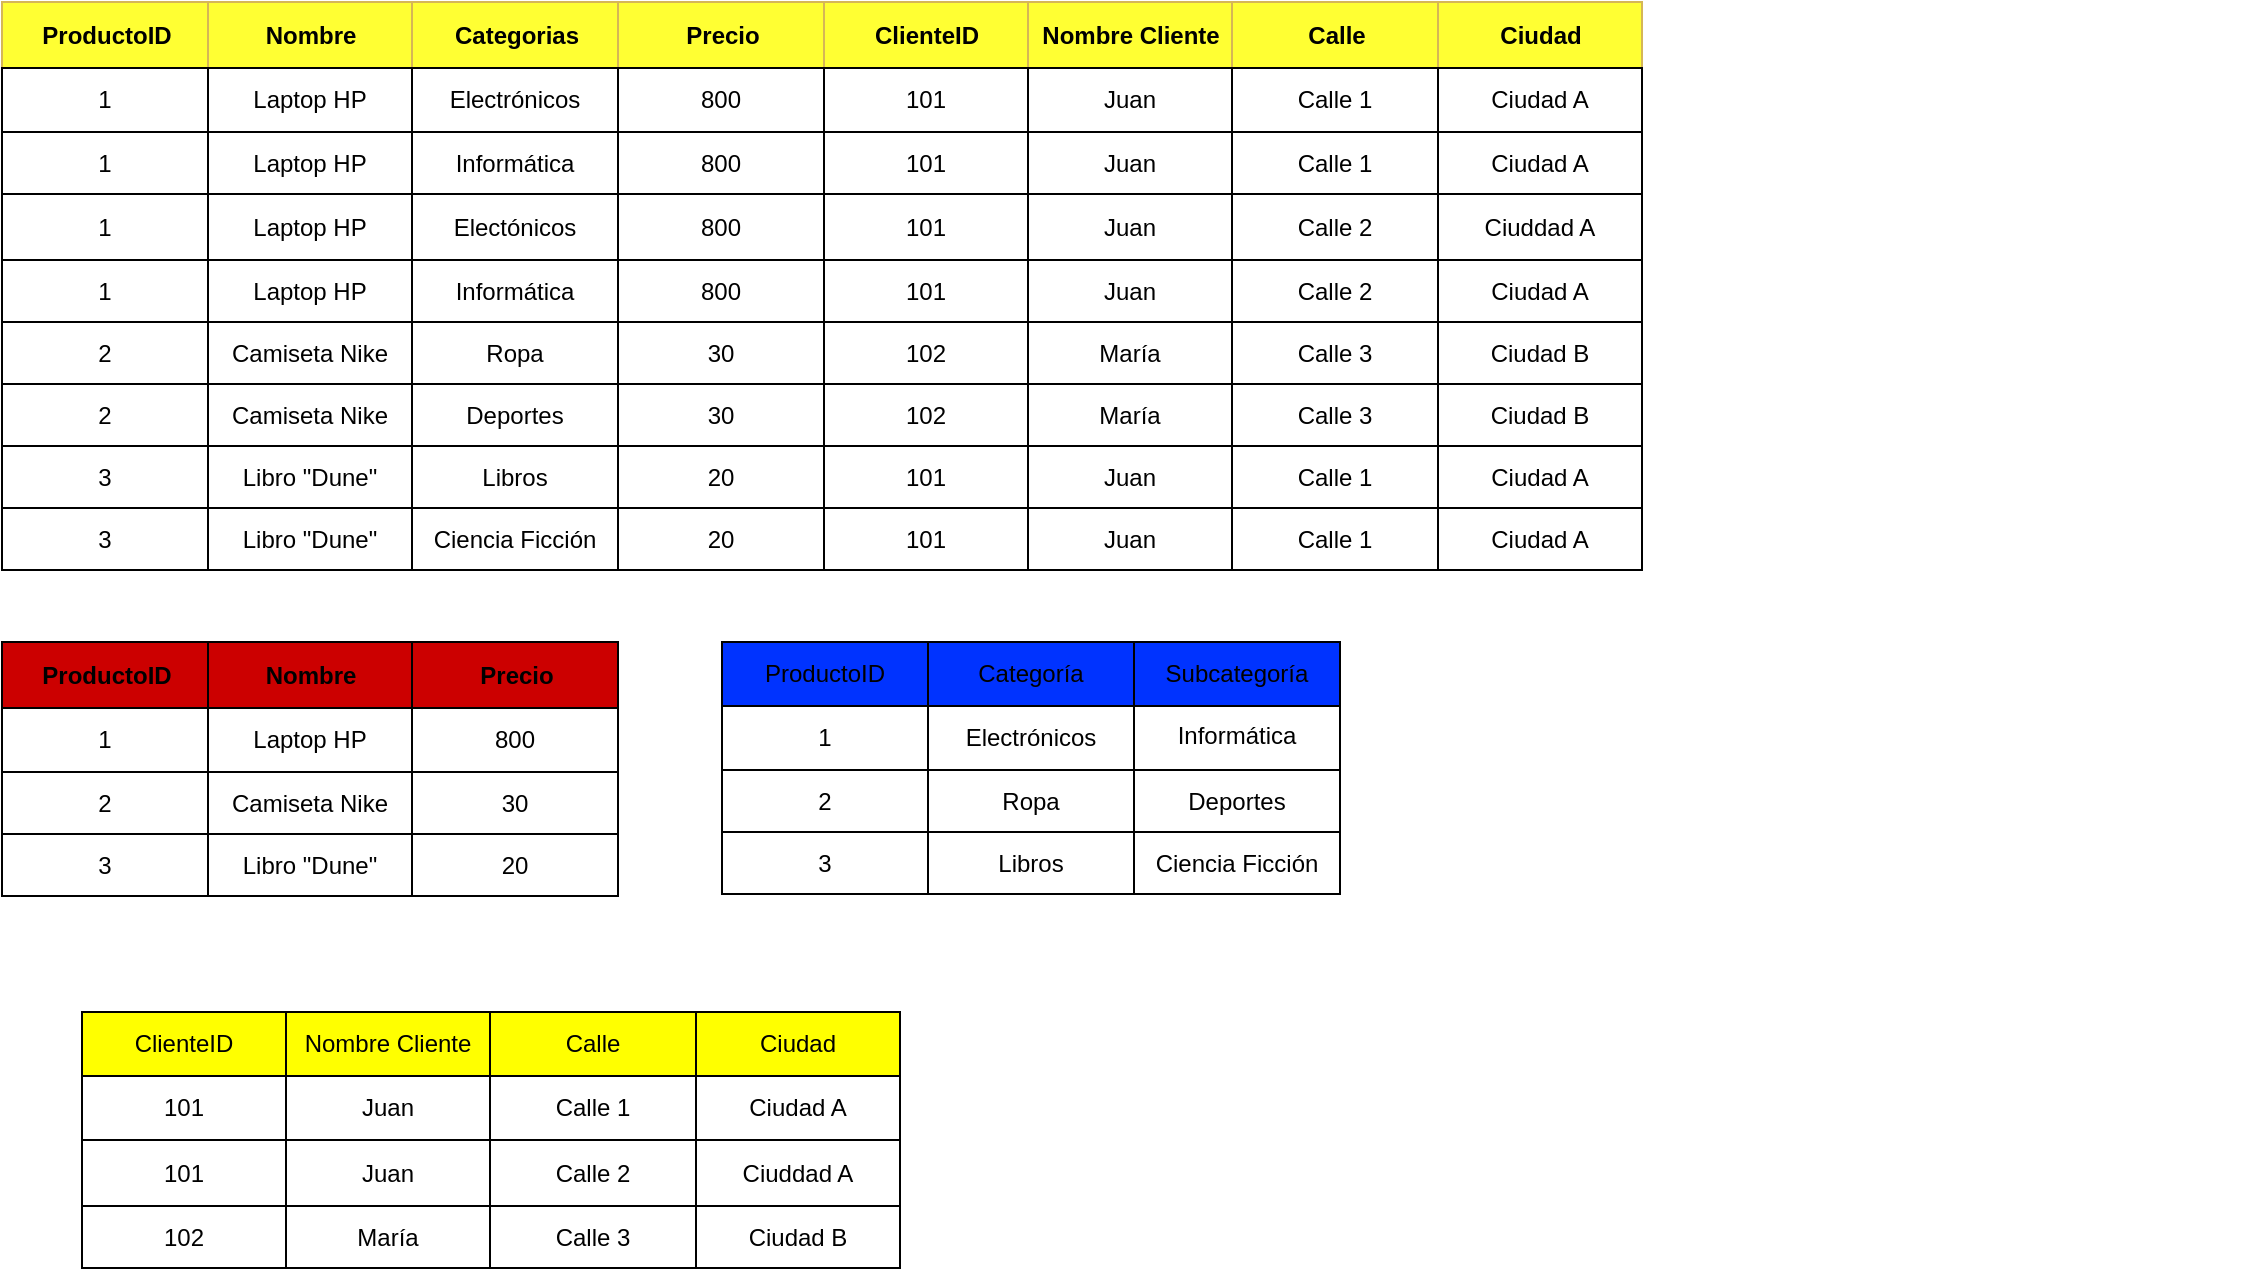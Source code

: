 <mxfile version="22.1.2" type="github">
  <diagram name="Página-1" id="UNRiJUsz-v9IFjcObpk8">
    <mxGraphModel dx="1195" dy="663" grid="1" gridSize="10" guides="1" tooltips="1" connect="1" arrows="1" fold="1" page="1" pageScale="1" pageWidth="827" pageHeight="1169" math="0" shadow="0">
      <root>
        <mxCell id="0" />
        <mxCell id="1" parent="0" />
        <mxCell id="HaPwBVSfwxV4r4Eon3EN-1" value="Assets" style="childLayout=tableLayout;recursiveResize=0;shadow=0;strokeColor=#000000;fillColor=#FFFFFF;rounded=0;swimlaneLine=1;" vertex="1" parent="1">
          <mxGeometry width="820" height="284" as="geometry" />
        </mxCell>
        <mxCell id="HaPwBVSfwxV4r4Eon3EN-2" style="shape=tableRow;horizontal=0;startSize=0;swimlaneHead=0;swimlaneBody=0;top=0;left=0;bottom=0;right=0;dropTarget=0;collapsible=0;recursiveResize=0;expand=0;fontStyle=0;strokeColor=#d6b656;fillColor=#FFFF33;shadow=0;rounded=0;swimlaneLine=1;" vertex="1" parent="HaPwBVSfwxV4r4Eon3EN-1">
          <mxGeometry width="820" height="33" as="geometry" />
        </mxCell>
        <mxCell id="HaPwBVSfwxV4r4Eon3EN-3" value="ProductoID" style="connectable=0;recursiveResize=0;align=center;fontStyle=1;html=1;strokeColor=#d6b656;fillColor=#FFFF33;shadow=0;rounded=0;swimlaneLine=1;" vertex="1" parent="HaPwBVSfwxV4r4Eon3EN-2">
          <mxGeometry width="103" height="33" as="geometry">
            <mxRectangle width="103" height="33" as="alternateBounds" />
          </mxGeometry>
        </mxCell>
        <mxCell id="HaPwBVSfwxV4r4Eon3EN-4" value="Nombre" style="connectable=0;recursiveResize=0;align=center;fontStyle=1;html=1;strokeColor=#d6b656;fillColor=#FFFF33;shadow=0;rounded=0;swimlaneLine=1;" vertex="1" parent="HaPwBVSfwxV4r4Eon3EN-2">
          <mxGeometry x="103" width="102" height="33" as="geometry">
            <mxRectangle width="102" height="33" as="alternateBounds" />
          </mxGeometry>
        </mxCell>
        <mxCell id="HaPwBVSfwxV4r4Eon3EN-5" value="Categorias" style="connectable=0;recursiveResize=0;align=center;fontStyle=1;html=1;strokeColor=#d6b656;fillColor=#FFFF33;shadow=0;rounded=0;swimlaneLine=1;" vertex="1" parent="HaPwBVSfwxV4r4Eon3EN-2">
          <mxGeometry x="205" width="103" height="33" as="geometry">
            <mxRectangle width="103" height="33" as="alternateBounds" />
          </mxGeometry>
        </mxCell>
        <mxCell id="HaPwBVSfwxV4r4Eon3EN-49" value="Precio" style="connectable=0;recursiveResize=0;align=center;fontStyle=1;html=1;strokeColor=#d6b656;fillColor=#FFFF33;shadow=0;rounded=0;swimlaneLine=1;" vertex="1" parent="HaPwBVSfwxV4r4Eon3EN-2">
          <mxGeometry x="308" width="103" height="33" as="geometry">
            <mxRectangle width="103" height="33" as="alternateBounds" />
          </mxGeometry>
        </mxCell>
        <mxCell id="HaPwBVSfwxV4r4Eon3EN-54" value="ClienteID" style="connectable=0;recursiveResize=0;align=center;fontStyle=1;html=1;strokeColor=#d6b656;fillColor=#FFFF33;shadow=0;rounded=0;swimlaneLine=1;" vertex="1" parent="HaPwBVSfwxV4r4Eon3EN-2">
          <mxGeometry x="411" width="102" height="33" as="geometry">
            <mxRectangle width="102" height="33" as="alternateBounds" />
          </mxGeometry>
        </mxCell>
        <mxCell id="HaPwBVSfwxV4r4Eon3EN-59" value="Nombre Cliente" style="connectable=0;recursiveResize=0;align=center;fontStyle=1;html=1;strokeColor=#d6b656;fillColor=#FFFF33;shadow=0;rounded=0;swimlaneLine=1;" vertex="1" parent="HaPwBVSfwxV4r4Eon3EN-2">
          <mxGeometry x="513" width="102" height="33" as="geometry">
            <mxRectangle width="102" height="33" as="alternateBounds" />
          </mxGeometry>
        </mxCell>
        <mxCell id="HaPwBVSfwxV4r4Eon3EN-85" value="Calle" style="connectable=0;recursiveResize=0;align=center;fontStyle=1;html=1;strokeColor=#d6b656;fillColor=#FFFF33;shadow=0;rounded=0;swimlaneLine=1;" vertex="1" parent="HaPwBVSfwxV4r4Eon3EN-2">
          <mxGeometry x="615" width="103" height="33" as="geometry">
            <mxRectangle width="103" height="33" as="alternateBounds" />
          </mxGeometry>
        </mxCell>
        <mxCell id="HaPwBVSfwxV4r4Eon3EN-141" value="Ciudad" style="connectable=0;recursiveResize=0;align=center;fontStyle=1;html=1;strokeColor=#d6b656;fillColor=#FFFF33;shadow=0;rounded=0;swimlaneLine=1;" vertex="1" parent="HaPwBVSfwxV4r4Eon3EN-2">
          <mxGeometry x="718" width="102" height="33" as="geometry">
            <mxRectangle width="102" height="33" as="alternateBounds" />
          </mxGeometry>
        </mxCell>
        <mxCell id="HaPwBVSfwxV4r4Eon3EN-6" value="" style="shape=tableRow;horizontal=0;startSize=0;swimlaneHead=0;swimlaneBody=0;top=0;left=0;bottom=0;right=0;dropTarget=0;collapsible=0;recursiveResize=0;expand=0;fontStyle=0;strokeColor=#000000;fillColor=#FFFFFF;shadow=0;rounded=0;swimlaneLine=1;" vertex="1" parent="HaPwBVSfwxV4r4Eon3EN-1">
          <mxGeometry y="33" width="820" height="32" as="geometry" />
        </mxCell>
        <mxCell id="HaPwBVSfwxV4r4Eon3EN-7" value="1" style="connectable=0;recursiveResize=0;align=center;whiteSpace=wrap;html=1;strokeColor=#000000;fillColor=#FFFFFF;shadow=0;rounded=0;swimlaneLine=1;" vertex="1" parent="HaPwBVSfwxV4r4Eon3EN-6">
          <mxGeometry width="103" height="32" as="geometry">
            <mxRectangle width="103" height="32" as="alternateBounds" />
          </mxGeometry>
        </mxCell>
        <mxCell id="HaPwBVSfwxV4r4Eon3EN-8" value="Laptop HP" style="connectable=0;recursiveResize=0;align=center;whiteSpace=wrap;html=1;strokeColor=#000000;fillColor=#FFFFFF;shadow=0;rounded=0;swimlaneLine=1;" vertex="1" parent="HaPwBVSfwxV4r4Eon3EN-6">
          <mxGeometry x="103" width="102" height="32" as="geometry">
            <mxRectangle width="102" height="32" as="alternateBounds" />
          </mxGeometry>
        </mxCell>
        <mxCell id="HaPwBVSfwxV4r4Eon3EN-9" value="Electrónicos" style="connectable=0;recursiveResize=0;align=center;whiteSpace=wrap;html=1;strokeColor=#000000;fillColor=#FFFFFF;shadow=0;rounded=0;swimlaneLine=1;" vertex="1" parent="HaPwBVSfwxV4r4Eon3EN-6">
          <mxGeometry x="205" width="103" height="32" as="geometry">
            <mxRectangle width="103" height="32" as="alternateBounds" />
          </mxGeometry>
        </mxCell>
        <mxCell id="HaPwBVSfwxV4r4Eon3EN-50" value="800" style="connectable=0;recursiveResize=0;align=center;whiteSpace=wrap;html=1;strokeColor=#000000;fillColor=#FFFFFF;shadow=0;rounded=0;swimlaneLine=1;" vertex="1" parent="HaPwBVSfwxV4r4Eon3EN-6">
          <mxGeometry x="308" width="103" height="32" as="geometry">
            <mxRectangle width="103" height="32" as="alternateBounds" />
          </mxGeometry>
        </mxCell>
        <mxCell id="HaPwBVSfwxV4r4Eon3EN-55" value="101" style="connectable=0;recursiveResize=0;align=center;whiteSpace=wrap;html=1;strokeColor=#000000;fillColor=#FFFFFF;shadow=0;rounded=0;swimlaneLine=1;" vertex="1" parent="HaPwBVSfwxV4r4Eon3EN-6">
          <mxGeometry x="411" width="102" height="32" as="geometry">
            <mxRectangle width="102" height="32" as="alternateBounds" />
          </mxGeometry>
        </mxCell>
        <mxCell id="HaPwBVSfwxV4r4Eon3EN-60" value="Juan" style="connectable=0;recursiveResize=0;align=center;whiteSpace=wrap;html=1;strokeColor=#000000;fillColor=#FFFFFF;shadow=0;rounded=0;swimlaneLine=1;" vertex="1" parent="HaPwBVSfwxV4r4Eon3EN-6">
          <mxGeometry x="513" width="102" height="32" as="geometry">
            <mxRectangle width="102" height="32" as="alternateBounds" />
          </mxGeometry>
        </mxCell>
        <mxCell id="HaPwBVSfwxV4r4Eon3EN-86" value="Calle 1" style="connectable=0;recursiveResize=0;align=center;whiteSpace=wrap;html=1;strokeColor=#000000;fillColor=#FFFFFF;shadow=0;rounded=0;swimlaneLine=1;" vertex="1" parent="HaPwBVSfwxV4r4Eon3EN-6">
          <mxGeometry x="615" width="103" height="32" as="geometry">
            <mxRectangle width="103" height="32" as="alternateBounds" />
          </mxGeometry>
        </mxCell>
        <mxCell id="HaPwBVSfwxV4r4Eon3EN-142" value="Ciudad A" style="connectable=0;recursiveResize=0;align=center;whiteSpace=wrap;html=1;strokeColor=#000000;fillColor=#FFFFFF;shadow=0;rounded=0;swimlaneLine=1;" vertex="1" parent="HaPwBVSfwxV4r4Eon3EN-6">
          <mxGeometry x="718" width="102" height="32" as="geometry">
            <mxRectangle width="102" height="32" as="alternateBounds" />
          </mxGeometry>
        </mxCell>
        <mxCell id="HaPwBVSfwxV4r4Eon3EN-10" value="" style="shape=tableRow;horizontal=0;startSize=0;swimlaneHead=0;swimlaneBody=0;top=0;left=0;bottom=0;right=0;dropTarget=0;collapsible=0;recursiveResize=0;expand=0;fontStyle=1;strokeColor=#000000;fillColor=#FFFFFF;shadow=0;rounded=0;swimlaneLine=1;" vertex="1" parent="HaPwBVSfwxV4r4Eon3EN-1">
          <mxGeometry y="65" width="820" height="31" as="geometry" />
        </mxCell>
        <mxCell id="HaPwBVSfwxV4r4Eon3EN-11" value="1" style="connectable=0;recursiveResize=0;whiteSpace=wrap;html=1;strokeColor=#000000;fillColor=#FFFFFF;shadow=0;rounded=0;swimlaneLine=1;" vertex="1" parent="HaPwBVSfwxV4r4Eon3EN-10">
          <mxGeometry width="103" height="31" as="geometry">
            <mxRectangle width="103" height="31" as="alternateBounds" />
          </mxGeometry>
        </mxCell>
        <mxCell id="HaPwBVSfwxV4r4Eon3EN-12" value="Laptop HP" style="connectable=0;recursiveResize=0;whiteSpace=wrap;html=1;strokeColor=#000000;fillColor=#FFFFFF;shadow=0;rounded=0;swimlaneLine=1;" vertex="1" parent="HaPwBVSfwxV4r4Eon3EN-10">
          <mxGeometry x="103" width="102" height="31" as="geometry">
            <mxRectangle width="102" height="31" as="alternateBounds" />
          </mxGeometry>
        </mxCell>
        <mxCell id="HaPwBVSfwxV4r4Eon3EN-13" value="Informática" style="connectable=0;recursiveResize=0;whiteSpace=wrap;html=1;strokeColor=#000000;fillColor=#FFFFFF;shadow=0;rounded=0;swimlaneLine=1;" vertex="1" parent="HaPwBVSfwxV4r4Eon3EN-10">
          <mxGeometry x="205" width="103" height="31" as="geometry">
            <mxRectangle width="103" height="31" as="alternateBounds" />
          </mxGeometry>
        </mxCell>
        <mxCell id="HaPwBVSfwxV4r4Eon3EN-51" value="800" style="connectable=0;recursiveResize=0;whiteSpace=wrap;html=1;strokeColor=#000000;fillColor=#FFFFFF;shadow=0;rounded=0;swimlaneLine=1;" vertex="1" parent="HaPwBVSfwxV4r4Eon3EN-10">
          <mxGeometry x="308" width="103" height="31" as="geometry">
            <mxRectangle width="103" height="31" as="alternateBounds" />
          </mxGeometry>
        </mxCell>
        <mxCell id="HaPwBVSfwxV4r4Eon3EN-56" value="101" style="connectable=0;recursiveResize=0;whiteSpace=wrap;html=1;strokeColor=#000000;fillColor=#FFFFFF;shadow=0;rounded=0;swimlaneLine=1;" vertex="1" parent="HaPwBVSfwxV4r4Eon3EN-10">
          <mxGeometry x="411" width="102" height="31" as="geometry">
            <mxRectangle width="102" height="31" as="alternateBounds" />
          </mxGeometry>
        </mxCell>
        <mxCell id="HaPwBVSfwxV4r4Eon3EN-61" value="Juan" style="connectable=0;recursiveResize=0;whiteSpace=wrap;html=1;strokeColor=#000000;fillColor=#FFFFFF;shadow=0;rounded=0;swimlaneLine=1;" vertex="1" parent="HaPwBVSfwxV4r4Eon3EN-10">
          <mxGeometry x="513" width="102" height="31" as="geometry">
            <mxRectangle width="102" height="31" as="alternateBounds" />
          </mxGeometry>
        </mxCell>
        <mxCell id="HaPwBVSfwxV4r4Eon3EN-87" value="Calle 1" style="connectable=0;recursiveResize=0;whiteSpace=wrap;html=1;strokeColor=#000000;fillColor=#FFFFFF;shadow=0;rounded=0;swimlaneLine=1;" vertex="1" parent="HaPwBVSfwxV4r4Eon3EN-10">
          <mxGeometry x="615" width="103" height="31" as="geometry">
            <mxRectangle width="103" height="31" as="alternateBounds" />
          </mxGeometry>
        </mxCell>
        <mxCell id="HaPwBVSfwxV4r4Eon3EN-143" value="Ciudad A" style="connectable=0;recursiveResize=0;whiteSpace=wrap;html=1;strokeColor=#000000;fillColor=#FFFFFF;shadow=0;rounded=0;swimlaneLine=1;" vertex="1" parent="HaPwBVSfwxV4r4Eon3EN-10">
          <mxGeometry x="718" width="102" height="31" as="geometry">
            <mxRectangle width="102" height="31" as="alternateBounds" />
          </mxGeometry>
        </mxCell>
        <mxCell id="HaPwBVSfwxV4r4Eon3EN-14" value="" style="shape=tableRow;horizontal=0;startSize=0;swimlaneHead=0;swimlaneBody=0;top=0;left=0;bottom=0;right=0;dropTarget=0;collapsible=0;recursiveResize=0;expand=0;fontStyle=0;strokeColor=#000000;fillColor=#FFFFFF;shadow=0;rounded=0;swimlaneLine=1;" vertex="1" parent="HaPwBVSfwxV4r4Eon3EN-1">
          <mxGeometry y="96" width="820" height="33" as="geometry" />
        </mxCell>
        <mxCell id="HaPwBVSfwxV4r4Eon3EN-15" value="1" style="connectable=0;recursiveResize=0;fontStyle=0;align=center;whiteSpace=wrap;html=1;strokeColor=#000000;fillColor=#FFFFFF;shadow=0;rounded=0;swimlaneLine=1;" vertex="1" parent="HaPwBVSfwxV4r4Eon3EN-14">
          <mxGeometry width="103" height="33" as="geometry">
            <mxRectangle width="103" height="33" as="alternateBounds" />
          </mxGeometry>
        </mxCell>
        <mxCell id="HaPwBVSfwxV4r4Eon3EN-16" value="Laptop HP" style="connectable=0;recursiveResize=0;fontStyle=0;align=center;whiteSpace=wrap;html=1;strokeColor=#000000;fillColor=#FFFFFF;shadow=0;rounded=0;swimlaneLine=1;" vertex="1" parent="HaPwBVSfwxV4r4Eon3EN-14">
          <mxGeometry x="103" width="102" height="33" as="geometry">
            <mxRectangle width="102" height="33" as="alternateBounds" />
          </mxGeometry>
        </mxCell>
        <mxCell id="HaPwBVSfwxV4r4Eon3EN-17" value="Electónicos" style="connectable=0;recursiveResize=0;fontStyle=0;align=center;whiteSpace=wrap;html=1;strokeColor=#000000;fillColor=#FFFFFF;shadow=0;rounded=0;swimlaneLine=1;" vertex="1" parent="HaPwBVSfwxV4r4Eon3EN-14">
          <mxGeometry x="205" width="103" height="33" as="geometry">
            <mxRectangle width="103" height="33" as="alternateBounds" />
          </mxGeometry>
        </mxCell>
        <mxCell id="HaPwBVSfwxV4r4Eon3EN-52" value="800" style="connectable=0;recursiveResize=0;fontStyle=0;align=center;whiteSpace=wrap;html=1;strokeColor=#000000;fillColor=#FFFFFF;shadow=0;rounded=0;swimlaneLine=1;" vertex="1" parent="HaPwBVSfwxV4r4Eon3EN-14">
          <mxGeometry x="308" width="103" height="33" as="geometry">
            <mxRectangle width="103" height="33" as="alternateBounds" />
          </mxGeometry>
        </mxCell>
        <mxCell id="HaPwBVSfwxV4r4Eon3EN-57" value="101" style="connectable=0;recursiveResize=0;fontStyle=0;align=center;whiteSpace=wrap;html=1;strokeColor=#000000;fillColor=#FFFFFF;shadow=0;rounded=0;swimlaneLine=1;" vertex="1" parent="HaPwBVSfwxV4r4Eon3EN-14">
          <mxGeometry x="411" width="102" height="33" as="geometry">
            <mxRectangle width="102" height="33" as="alternateBounds" />
          </mxGeometry>
        </mxCell>
        <mxCell id="HaPwBVSfwxV4r4Eon3EN-62" value="Juan" style="connectable=0;recursiveResize=0;fontStyle=0;align=center;whiteSpace=wrap;html=1;strokeColor=#000000;fillColor=#FFFFFF;shadow=0;rounded=0;swimlaneLine=1;" vertex="1" parent="HaPwBVSfwxV4r4Eon3EN-14">
          <mxGeometry x="513" width="102" height="33" as="geometry">
            <mxRectangle width="102" height="33" as="alternateBounds" />
          </mxGeometry>
        </mxCell>
        <mxCell id="HaPwBVSfwxV4r4Eon3EN-88" value="Calle 2" style="connectable=0;recursiveResize=0;fontStyle=0;align=center;whiteSpace=wrap;html=1;strokeColor=#000000;fillColor=#FFFFFF;shadow=0;rounded=0;swimlaneLine=1;" vertex="1" parent="HaPwBVSfwxV4r4Eon3EN-14">
          <mxGeometry x="615" width="103" height="33" as="geometry">
            <mxRectangle width="103" height="33" as="alternateBounds" />
          </mxGeometry>
        </mxCell>
        <mxCell id="HaPwBVSfwxV4r4Eon3EN-144" value="Ciuddad A" style="connectable=0;recursiveResize=0;fontStyle=0;align=center;whiteSpace=wrap;html=1;strokeColor=#000000;fillColor=#FFFFFF;shadow=0;rounded=0;swimlaneLine=1;" vertex="1" parent="HaPwBVSfwxV4r4Eon3EN-14">
          <mxGeometry x="718" width="102" height="33" as="geometry">
            <mxRectangle width="102" height="33" as="alternateBounds" />
          </mxGeometry>
        </mxCell>
        <mxCell id="HaPwBVSfwxV4r4Eon3EN-18" value="" style="shape=tableRow;horizontal=0;startSize=0;swimlaneHead=0;swimlaneBody=0;top=0;left=0;bottom=0;right=0;dropTarget=0;collapsible=0;recursiveResize=0;expand=0;fontStyle=1;strokeColor=#000000;fillColor=#FFFFFF;shadow=0;rounded=0;swimlaneLine=1;" vertex="1" parent="HaPwBVSfwxV4r4Eon3EN-1">
          <mxGeometry y="129" width="820" height="31" as="geometry" />
        </mxCell>
        <mxCell id="HaPwBVSfwxV4r4Eon3EN-19" value="1" style="connectable=0;recursiveResize=0;whiteSpace=wrap;html=1;strokeColor=#000000;fillColor=#FFFFFF;shadow=0;rounded=0;swimlaneLine=1;" vertex="1" parent="HaPwBVSfwxV4r4Eon3EN-18">
          <mxGeometry width="103" height="31" as="geometry">
            <mxRectangle width="103" height="31" as="alternateBounds" />
          </mxGeometry>
        </mxCell>
        <mxCell id="HaPwBVSfwxV4r4Eon3EN-20" value="Laptop HP" style="connectable=0;recursiveResize=0;whiteSpace=wrap;html=1;strokeColor=#000000;fillColor=#FFFFFF;shadow=0;rounded=0;swimlaneLine=1;" vertex="1" parent="HaPwBVSfwxV4r4Eon3EN-18">
          <mxGeometry x="103" width="102" height="31" as="geometry">
            <mxRectangle width="102" height="31" as="alternateBounds" />
          </mxGeometry>
        </mxCell>
        <mxCell id="HaPwBVSfwxV4r4Eon3EN-21" value="Informática" style="connectable=0;recursiveResize=0;whiteSpace=wrap;html=1;strokeColor=#000000;fillColor=#FFFFFF;shadow=0;rounded=0;swimlaneLine=1;" vertex="1" parent="HaPwBVSfwxV4r4Eon3EN-18">
          <mxGeometry x="205" width="103" height="31" as="geometry">
            <mxRectangle width="103" height="31" as="alternateBounds" />
          </mxGeometry>
        </mxCell>
        <mxCell id="HaPwBVSfwxV4r4Eon3EN-53" value="800" style="connectable=0;recursiveResize=0;whiteSpace=wrap;html=1;strokeColor=#000000;fillColor=#FFFFFF;shadow=0;rounded=0;swimlaneLine=1;" vertex="1" parent="HaPwBVSfwxV4r4Eon3EN-18">
          <mxGeometry x="308" width="103" height="31" as="geometry">
            <mxRectangle width="103" height="31" as="alternateBounds" />
          </mxGeometry>
        </mxCell>
        <mxCell id="HaPwBVSfwxV4r4Eon3EN-58" value="101" style="connectable=0;recursiveResize=0;whiteSpace=wrap;html=1;strokeColor=#000000;fillColor=#FFFFFF;shadow=0;rounded=0;swimlaneLine=1;" vertex="1" parent="HaPwBVSfwxV4r4Eon3EN-18">
          <mxGeometry x="411" width="102" height="31" as="geometry">
            <mxRectangle width="102" height="31" as="alternateBounds" />
          </mxGeometry>
        </mxCell>
        <mxCell id="HaPwBVSfwxV4r4Eon3EN-63" value="Juan" style="connectable=0;recursiveResize=0;whiteSpace=wrap;html=1;strokeColor=#000000;fillColor=#FFFFFF;shadow=0;rounded=0;swimlaneLine=1;" vertex="1" parent="HaPwBVSfwxV4r4Eon3EN-18">
          <mxGeometry x="513" width="102" height="31" as="geometry">
            <mxRectangle width="102" height="31" as="alternateBounds" />
          </mxGeometry>
        </mxCell>
        <mxCell id="HaPwBVSfwxV4r4Eon3EN-89" value="Calle 2" style="connectable=0;recursiveResize=0;whiteSpace=wrap;html=1;strokeColor=#000000;fillColor=#FFFFFF;shadow=0;rounded=0;swimlaneLine=1;" vertex="1" parent="HaPwBVSfwxV4r4Eon3EN-18">
          <mxGeometry x="615" width="103" height="31" as="geometry">
            <mxRectangle width="103" height="31" as="alternateBounds" />
          </mxGeometry>
        </mxCell>
        <mxCell id="HaPwBVSfwxV4r4Eon3EN-145" value="Ciudad A" style="connectable=0;recursiveResize=0;whiteSpace=wrap;html=1;strokeColor=#000000;fillColor=#FFFFFF;shadow=0;rounded=0;swimlaneLine=1;" vertex="1" parent="HaPwBVSfwxV4r4Eon3EN-18">
          <mxGeometry x="718" width="102" height="31" as="geometry">
            <mxRectangle width="102" height="31" as="alternateBounds" />
          </mxGeometry>
        </mxCell>
        <mxCell id="HaPwBVSfwxV4r4Eon3EN-78" style="shape=tableRow;horizontal=0;startSize=0;swimlaneHead=0;swimlaneBody=0;top=0;left=0;bottom=0;right=0;dropTarget=0;collapsible=0;recursiveResize=0;expand=0;fontStyle=1;strokeColor=#000000;fillColor=#FFFFFF;shadow=0;rounded=0;swimlaneLine=1;" vertex="1" parent="HaPwBVSfwxV4r4Eon3EN-1">
          <mxGeometry y="160" width="820" height="31" as="geometry" />
        </mxCell>
        <mxCell id="HaPwBVSfwxV4r4Eon3EN-79" value="2" style="connectable=0;recursiveResize=0;whiteSpace=wrap;html=1;strokeColor=#000000;fillColor=#FFFFFF;shadow=0;rounded=0;swimlaneLine=1;" vertex="1" parent="HaPwBVSfwxV4r4Eon3EN-78">
          <mxGeometry width="103" height="31" as="geometry">
            <mxRectangle width="103" height="31" as="alternateBounds" />
          </mxGeometry>
        </mxCell>
        <mxCell id="HaPwBVSfwxV4r4Eon3EN-80" value="Camiseta Nike" style="connectable=0;recursiveResize=0;whiteSpace=wrap;html=1;strokeColor=#000000;fillColor=#FFFFFF;shadow=0;rounded=0;swimlaneLine=1;" vertex="1" parent="HaPwBVSfwxV4r4Eon3EN-78">
          <mxGeometry x="103" width="102" height="31" as="geometry">
            <mxRectangle width="102" height="31" as="alternateBounds" />
          </mxGeometry>
        </mxCell>
        <mxCell id="HaPwBVSfwxV4r4Eon3EN-81" value="Ropa" style="connectable=0;recursiveResize=0;whiteSpace=wrap;html=1;strokeColor=#000000;fillColor=#FFFFFF;shadow=0;rounded=0;swimlaneLine=1;" vertex="1" parent="HaPwBVSfwxV4r4Eon3EN-78">
          <mxGeometry x="205" width="103" height="31" as="geometry">
            <mxRectangle width="103" height="31" as="alternateBounds" />
          </mxGeometry>
        </mxCell>
        <mxCell id="HaPwBVSfwxV4r4Eon3EN-82" value="30" style="connectable=0;recursiveResize=0;whiteSpace=wrap;html=1;strokeColor=#000000;fillColor=#FFFFFF;shadow=0;rounded=0;swimlaneLine=1;" vertex="1" parent="HaPwBVSfwxV4r4Eon3EN-78">
          <mxGeometry x="308" width="103" height="31" as="geometry">
            <mxRectangle width="103" height="31" as="alternateBounds" />
          </mxGeometry>
        </mxCell>
        <mxCell id="HaPwBVSfwxV4r4Eon3EN-83" value="102" style="connectable=0;recursiveResize=0;whiteSpace=wrap;html=1;strokeColor=#000000;fillColor=#FFFFFF;shadow=0;rounded=0;swimlaneLine=1;" vertex="1" parent="HaPwBVSfwxV4r4Eon3EN-78">
          <mxGeometry x="411" width="102" height="31" as="geometry">
            <mxRectangle width="102" height="31" as="alternateBounds" />
          </mxGeometry>
        </mxCell>
        <mxCell id="HaPwBVSfwxV4r4Eon3EN-84" value="María" style="connectable=0;recursiveResize=0;whiteSpace=wrap;html=1;strokeColor=#000000;fillColor=#FFFFFF;shadow=0;rounded=0;swimlaneLine=1;" vertex="1" parent="HaPwBVSfwxV4r4Eon3EN-78">
          <mxGeometry x="513" width="102" height="31" as="geometry">
            <mxRectangle width="102" height="31" as="alternateBounds" />
          </mxGeometry>
        </mxCell>
        <mxCell id="HaPwBVSfwxV4r4Eon3EN-90" value="Calle 3" style="connectable=0;recursiveResize=0;whiteSpace=wrap;html=1;strokeColor=#000000;fillColor=#FFFFFF;shadow=0;rounded=0;swimlaneLine=1;" vertex="1" parent="HaPwBVSfwxV4r4Eon3EN-78">
          <mxGeometry x="615" width="103" height="31" as="geometry">
            <mxRectangle width="103" height="31" as="alternateBounds" />
          </mxGeometry>
        </mxCell>
        <mxCell id="HaPwBVSfwxV4r4Eon3EN-146" value="Ciudad B" style="connectable=0;recursiveResize=0;whiteSpace=wrap;html=1;strokeColor=#000000;fillColor=#FFFFFF;shadow=0;rounded=0;swimlaneLine=1;" vertex="1" parent="HaPwBVSfwxV4r4Eon3EN-78">
          <mxGeometry x="718" width="102" height="31" as="geometry">
            <mxRectangle width="102" height="31" as="alternateBounds" />
          </mxGeometry>
        </mxCell>
        <mxCell id="HaPwBVSfwxV4r4Eon3EN-71" style="shape=tableRow;horizontal=0;startSize=0;swimlaneHead=0;swimlaneBody=0;top=0;left=0;bottom=0;right=0;dropTarget=0;collapsible=0;recursiveResize=0;expand=0;fontStyle=1;strokeColor=#000000;fillColor=#FFFFFF;shadow=0;rounded=0;swimlaneLine=1;" vertex="1" parent="HaPwBVSfwxV4r4Eon3EN-1">
          <mxGeometry y="191" width="820" height="31" as="geometry" />
        </mxCell>
        <mxCell id="HaPwBVSfwxV4r4Eon3EN-72" value="2" style="connectable=0;recursiveResize=0;whiteSpace=wrap;html=1;strokeColor=#000000;fillColor=#FFFFFF;shadow=0;rounded=0;swimlaneLine=1;" vertex="1" parent="HaPwBVSfwxV4r4Eon3EN-71">
          <mxGeometry width="103" height="31" as="geometry">
            <mxRectangle width="103" height="31" as="alternateBounds" />
          </mxGeometry>
        </mxCell>
        <mxCell id="HaPwBVSfwxV4r4Eon3EN-73" value="Camiseta Nike" style="connectable=0;recursiveResize=0;whiteSpace=wrap;html=1;strokeColor=#000000;fillColor=#FFFFFF;shadow=0;rounded=0;swimlaneLine=1;" vertex="1" parent="HaPwBVSfwxV4r4Eon3EN-71">
          <mxGeometry x="103" width="102" height="31" as="geometry">
            <mxRectangle width="102" height="31" as="alternateBounds" />
          </mxGeometry>
        </mxCell>
        <mxCell id="HaPwBVSfwxV4r4Eon3EN-74" value="Deportes" style="connectable=0;recursiveResize=0;whiteSpace=wrap;html=1;strokeColor=#000000;fillColor=#FFFFFF;shadow=0;rounded=0;swimlaneLine=1;" vertex="1" parent="HaPwBVSfwxV4r4Eon3EN-71">
          <mxGeometry x="205" width="103" height="31" as="geometry">
            <mxRectangle width="103" height="31" as="alternateBounds" />
          </mxGeometry>
        </mxCell>
        <mxCell id="HaPwBVSfwxV4r4Eon3EN-75" value="30" style="connectable=0;recursiveResize=0;whiteSpace=wrap;html=1;strokeColor=#000000;fillColor=#FFFFFF;shadow=0;rounded=0;swimlaneLine=1;" vertex="1" parent="HaPwBVSfwxV4r4Eon3EN-71">
          <mxGeometry x="308" width="103" height="31" as="geometry">
            <mxRectangle width="103" height="31" as="alternateBounds" />
          </mxGeometry>
        </mxCell>
        <mxCell id="HaPwBVSfwxV4r4Eon3EN-76" value="102" style="connectable=0;recursiveResize=0;whiteSpace=wrap;html=1;strokeColor=#000000;fillColor=#FFFFFF;shadow=0;rounded=0;swimlaneLine=1;" vertex="1" parent="HaPwBVSfwxV4r4Eon3EN-71">
          <mxGeometry x="411" width="102" height="31" as="geometry">
            <mxRectangle width="102" height="31" as="alternateBounds" />
          </mxGeometry>
        </mxCell>
        <mxCell id="HaPwBVSfwxV4r4Eon3EN-77" value="María" style="connectable=0;recursiveResize=0;whiteSpace=wrap;html=1;strokeColor=#000000;fillColor=#FFFFFF;shadow=0;rounded=0;swimlaneLine=1;" vertex="1" parent="HaPwBVSfwxV4r4Eon3EN-71">
          <mxGeometry x="513" width="102" height="31" as="geometry">
            <mxRectangle width="102" height="31" as="alternateBounds" />
          </mxGeometry>
        </mxCell>
        <mxCell id="HaPwBVSfwxV4r4Eon3EN-91" value="Calle 3" style="connectable=0;recursiveResize=0;whiteSpace=wrap;html=1;strokeColor=#000000;fillColor=#FFFFFF;shadow=0;rounded=0;swimlaneLine=1;" vertex="1" parent="HaPwBVSfwxV4r4Eon3EN-71">
          <mxGeometry x="615" width="103" height="31" as="geometry">
            <mxRectangle width="103" height="31" as="alternateBounds" />
          </mxGeometry>
        </mxCell>
        <mxCell id="HaPwBVSfwxV4r4Eon3EN-147" value="Ciudad B" style="connectable=0;recursiveResize=0;whiteSpace=wrap;html=1;strokeColor=#000000;fillColor=#FFFFFF;shadow=0;rounded=0;swimlaneLine=1;" vertex="1" parent="HaPwBVSfwxV4r4Eon3EN-71">
          <mxGeometry x="718" width="102" height="31" as="geometry">
            <mxRectangle width="102" height="31" as="alternateBounds" />
          </mxGeometry>
        </mxCell>
        <mxCell id="HaPwBVSfwxV4r4Eon3EN-64" style="shape=tableRow;horizontal=0;startSize=0;swimlaneHead=0;swimlaneBody=0;top=0;left=0;bottom=0;right=0;dropTarget=0;collapsible=0;recursiveResize=0;expand=0;fontStyle=1;strokeColor=#000000;fillColor=#FFFFFF;shadow=0;rounded=0;swimlaneLine=1;" vertex="1" parent="HaPwBVSfwxV4r4Eon3EN-1">
          <mxGeometry y="222" width="820" height="31" as="geometry" />
        </mxCell>
        <mxCell id="HaPwBVSfwxV4r4Eon3EN-65" value="3" style="connectable=0;recursiveResize=0;whiteSpace=wrap;html=1;strokeColor=#000000;fillColor=#FFFFFF;shadow=0;rounded=0;swimlaneLine=1;" vertex="1" parent="HaPwBVSfwxV4r4Eon3EN-64">
          <mxGeometry width="103" height="31" as="geometry">
            <mxRectangle width="103" height="31" as="alternateBounds" />
          </mxGeometry>
        </mxCell>
        <mxCell id="HaPwBVSfwxV4r4Eon3EN-66" value="Libro &quot;Dune&quot;" style="connectable=0;recursiveResize=0;whiteSpace=wrap;html=1;strokeColor=#000000;fillColor=#FFFFFF;shadow=0;rounded=0;swimlaneLine=1;" vertex="1" parent="HaPwBVSfwxV4r4Eon3EN-64">
          <mxGeometry x="103" width="102" height="31" as="geometry">
            <mxRectangle width="102" height="31" as="alternateBounds" />
          </mxGeometry>
        </mxCell>
        <mxCell id="HaPwBVSfwxV4r4Eon3EN-67" value="Libros" style="connectable=0;recursiveResize=0;whiteSpace=wrap;html=1;strokeColor=#000000;fillColor=#FFFFFF;shadow=0;rounded=0;swimlaneLine=1;" vertex="1" parent="HaPwBVSfwxV4r4Eon3EN-64">
          <mxGeometry x="205" width="103" height="31" as="geometry">
            <mxRectangle width="103" height="31" as="alternateBounds" />
          </mxGeometry>
        </mxCell>
        <mxCell id="HaPwBVSfwxV4r4Eon3EN-68" value="20" style="connectable=0;recursiveResize=0;whiteSpace=wrap;html=1;strokeColor=#000000;fillColor=#FFFFFF;shadow=0;rounded=0;swimlaneLine=1;" vertex="1" parent="HaPwBVSfwxV4r4Eon3EN-64">
          <mxGeometry x="308" width="103" height="31" as="geometry">
            <mxRectangle width="103" height="31" as="alternateBounds" />
          </mxGeometry>
        </mxCell>
        <mxCell id="HaPwBVSfwxV4r4Eon3EN-69" value="101" style="connectable=0;recursiveResize=0;whiteSpace=wrap;html=1;strokeColor=#000000;fillColor=#FFFFFF;shadow=0;rounded=0;swimlaneLine=1;" vertex="1" parent="HaPwBVSfwxV4r4Eon3EN-64">
          <mxGeometry x="411" width="102" height="31" as="geometry">
            <mxRectangle width="102" height="31" as="alternateBounds" />
          </mxGeometry>
        </mxCell>
        <mxCell id="HaPwBVSfwxV4r4Eon3EN-70" value="Juan" style="connectable=0;recursiveResize=0;whiteSpace=wrap;html=1;strokeColor=#000000;fillColor=#FFFFFF;shadow=0;rounded=0;swimlaneLine=1;" vertex="1" parent="HaPwBVSfwxV4r4Eon3EN-64">
          <mxGeometry x="513" width="102" height="31" as="geometry">
            <mxRectangle width="102" height="31" as="alternateBounds" />
          </mxGeometry>
        </mxCell>
        <mxCell id="HaPwBVSfwxV4r4Eon3EN-92" value="Calle 1" style="connectable=0;recursiveResize=0;whiteSpace=wrap;html=1;strokeColor=#000000;fillColor=#FFFFFF;shadow=0;rounded=0;swimlaneLine=1;" vertex="1" parent="HaPwBVSfwxV4r4Eon3EN-64">
          <mxGeometry x="615" width="103" height="31" as="geometry">
            <mxRectangle width="103" height="31" as="alternateBounds" />
          </mxGeometry>
        </mxCell>
        <mxCell id="HaPwBVSfwxV4r4Eon3EN-148" value="Ciudad A" style="connectable=0;recursiveResize=0;whiteSpace=wrap;html=1;strokeColor=#000000;fillColor=#FFFFFF;shadow=0;rounded=0;swimlaneLine=1;" vertex="1" parent="HaPwBVSfwxV4r4Eon3EN-64">
          <mxGeometry x="718" width="102" height="31" as="geometry">
            <mxRectangle width="102" height="31" as="alternateBounds" />
          </mxGeometry>
        </mxCell>
        <mxCell id="HaPwBVSfwxV4r4Eon3EN-93" style="shape=tableRow;horizontal=0;startSize=0;swimlaneHead=0;swimlaneBody=0;top=0;left=0;bottom=0;right=0;dropTarget=0;collapsible=0;recursiveResize=0;expand=0;fontStyle=1;strokeColor=#000000;fillColor=#FFFFFF;shadow=0;rounded=0;swimlaneLine=1;" vertex="1" parent="HaPwBVSfwxV4r4Eon3EN-1">
          <mxGeometry y="253" width="820" height="31" as="geometry" />
        </mxCell>
        <mxCell id="HaPwBVSfwxV4r4Eon3EN-94" value="3" style="connectable=0;recursiveResize=0;whiteSpace=wrap;html=1;strokeColor=#000000;fillColor=#FFFFFF;shadow=0;rounded=0;swimlaneLine=1;" vertex="1" parent="HaPwBVSfwxV4r4Eon3EN-93">
          <mxGeometry width="103" height="31" as="geometry">
            <mxRectangle width="103" height="31" as="alternateBounds" />
          </mxGeometry>
        </mxCell>
        <mxCell id="HaPwBVSfwxV4r4Eon3EN-95" value="Libro &quot;Dune&quot;" style="connectable=0;recursiveResize=0;whiteSpace=wrap;html=1;strokeColor=#000000;fillColor=#FFFFFF;shadow=0;rounded=0;swimlaneLine=1;" vertex="1" parent="HaPwBVSfwxV4r4Eon3EN-93">
          <mxGeometry x="103" width="102" height="31" as="geometry">
            <mxRectangle width="102" height="31" as="alternateBounds" />
          </mxGeometry>
        </mxCell>
        <mxCell id="HaPwBVSfwxV4r4Eon3EN-96" value="Ciencia Ficción" style="connectable=0;recursiveResize=0;whiteSpace=wrap;html=1;strokeColor=#000000;fillColor=#FFFFFF;shadow=0;rounded=0;swimlaneLine=1;" vertex="1" parent="HaPwBVSfwxV4r4Eon3EN-93">
          <mxGeometry x="205" width="103" height="31" as="geometry">
            <mxRectangle width="103" height="31" as="alternateBounds" />
          </mxGeometry>
        </mxCell>
        <mxCell id="HaPwBVSfwxV4r4Eon3EN-97" value="20" style="connectable=0;recursiveResize=0;whiteSpace=wrap;html=1;strokeColor=#000000;fillColor=#FFFFFF;shadow=0;rounded=0;swimlaneLine=1;" vertex="1" parent="HaPwBVSfwxV4r4Eon3EN-93">
          <mxGeometry x="308" width="103" height="31" as="geometry">
            <mxRectangle width="103" height="31" as="alternateBounds" />
          </mxGeometry>
        </mxCell>
        <mxCell id="HaPwBVSfwxV4r4Eon3EN-98" value="101" style="connectable=0;recursiveResize=0;whiteSpace=wrap;html=1;strokeColor=#000000;fillColor=#FFFFFF;shadow=0;rounded=0;swimlaneLine=1;" vertex="1" parent="HaPwBVSfwxV4r4Eon3EN-93">
          <mxGeometry x="411" width="102" height="31" as="geometry">
            <mxRectangle width="102" height="31" as="alternateBounds" />
          </mxGeometry>
        </mxCell>
        <mxCell id="HaPwBVSfwxV4r4Eon3EN-99" value="Juan" style="connectable=0;recursiveResize=0;whiteSpace=wrap;html=1;strokeColor=#000000;fillColor=#FFFFFF;shadow=0;rounded=0;swimlaneLine=1;" vertex="1" parent="HaPwBVSfwxV4r4Eon3EN-93">
          <mxGeometry x="513" width="102" height="31" as="geometry">
            <mxRectangle width="102" height="31" as="alternateBounds" />
          </mxGeometry>
        </mxCell>
        <mxCell id="HaPwBVSfwxV4r4Eon3EN-100" value="Calle 1" style="connectable=0;recursiveResize=0;whiteSpace=wrap;html=1;strokeColor=#000000;fillColor=#FFFFFF;shadow=0;rounded=0;swimlaneLine=1;" vertex="1" parent="HaPwBVSfwxV4r4Eon3EN-93">
          <mxGeometry x="615" width="103" height="31" as="geometry">
            <mxRectangle width="103" height="31" as="alternateBounds" />
          </mxGeometry>
        </mxCell>
        <mxCell id="HaPwBVSfwxV4r4Eon3EN-149" value="Ciudad A" style="connectable=0;recursiveResize=0;whiteSpace=wrap;html=1;strokeColor=#000000;fillColor=#FFFFFF;shadow=0;rounded=0;swimlaneLine=1;" vertex="1" parent="HaPwBVSfwxV4r4Eon3EN-93">
          <mxGeometry x="718" width="102" height="31" as="geometry">
            <mxRectangle width="102" height="31" as="alternateBounds" />
          </mxGeometry>
        </mxCell>
        <mxCell id="HaPwBVSfwxV4r4Eon3EN-150" value="Assets" style="childLayout=tableLayout;recursiveResize=0;shadow=0;strokeColor=#000000;fillColor=#FFFFFF;swimlaneLine=1;rounded=0;" vertex="1" parent="1">
          <mxGeometry y="320" width="308" height="127" as="geometry" />
        </mxCell>
        <mxCell id="HaPwBVSfwxV4r4Eon3EN-151" style="shape=tableRow;horizontal=0;startSize=0;swimlaneHead=0;swimlaneBody=0;top=0;left=0;bottom=0;right=0;dropTarget=0;collapsible=0;recursiveResize=0;expand=0;fontStyle=0;strokeColor=#000000;fillColor=#CC0000;shadow=0;swimlaneLine=1;rounded=0;" vertex="1" parent="HaPwBVSfwxV4r4Eon3EN-150">
          <mxGeometry width="308" height="33" as="geometry" />
        </mxCell>
        <mxCell id="HaPwBVSfwxV4r4Eon3EN-152" value="ProductoID" style="connectable=0;recursiveResize=0;align=center;fontStyle=1;html=1;strokeColor=#000000;fillColor=#CC0000;shadow=0;swimlaneLine=1;rounded=0;" vertex="1" parent="HaPwBVSfwxV4r4Eon3EN-151">
          <mxGeometry width="103" height="33" as="geometry">
            <mxRectangle width="103" height="33" as="alternateBounds" />
          </mxGeometry>
        </mxCell>
        <mxCell id="HaPwBVSfwxV4r4Eon3EN-153" value="Nombre" style="connectable=0;recursiveResize=0;align=center;fontStyle=1;html=1;strokeColor=#000000;fillColor=#CC0000;shadow=0;swimlaneLine=1;rounded=0;" vertex="1" parent="HaPwBVSfwxV4r4Eon3EN-151">
          <mxGeometry x="103" width="102" height="33" as="geometry">
            <mxRectangle width="102" height="33" as="alternateBounds" />
          </mxGeometry>
        </mxCell>
        <mxCell id="HaPwBVSfwxV4r4Eon3EN-154" value="Precio" style="connectable=0;recursiveResize=0;align=center;fontStyle=1;html=1;strokeColor=#000000;fillColor=#CC0000;shadow=0;swimlaneLine=1;rounded=0;" vertex="1" parent="HaPwBVSfwxV4r4Eon3EN-151">
          <mxGeometry x="205" width="103" height="33" as="geometry">
            <mxRectangle width="103" height="33" as="alternateBounds" />
          </mxGeometry>
        </mxCell>
        <mxCell id="HaPwBVSfwxV4r4Eon3EN-160" value="" style="shape=tableRow;horizontal=0;startSize=0;swimlaneHead=0;swimlaneBody=0;top=0;left=0;bottom=0;right=0;dropTarget=0;collapsible=0;recursiveResize=0;expand=0;fontStyle=0;strokeColor=#000000;fillColor=#FFFFFF;shadow=0;swimlaneLine=1;rounded=0;" vertex="1" parent="HaPwBVSfwxV4r4Eon3EN-150">
          <mxGeometry y="33" width="308" height="32" as="geometry" />
        </mxCell>
        <mxCell id="HaPwBVSfwxV4r4Eon3EN-161" value="1" style="connectable=0;recursiveResize=0;align=center;whiteSpace=wrap;html=1;strokeColor=#000000;fillColor=#FFFFFF;shadow=0;swimlaneLine=1;rounded=0;" vertex="1" parent="HaPwBVSfwxV4r4Eon3EN-160">
          <mxGeometry width="103" height="32" as="geometry">
            <mxRectangle width="103" height="32" as="alternateBounds" />
          </mxGeometry>
        </mxCell>
        <mxCell id="HaPwBVSfwxV4r4Eon3EN-162" value="Laptop HP" style="connectable=0;recursiveResize=0;align=center;whiteSpace=wrap;html=1;strokeColor=#000000;fillColor=#FFFFFF;shadow=0;swimlaneLine=1;rounded=0;" vertex="1" parent="HaPwBVSfwxV4r4Eon3EN-160">
          <mxGeometry x="103" width="102" height="32" as="geometry">
            <mxRectangle width="102" height="32" as="alternateBounds" />
          </mxGeometry>
        </mxCell>
        <mxCell id="HaPwBVSfwxV4r4Eon3EN-163" value="800" style="connectable=0;recursiveResize=0;align=center;whiteSpace=wrap;html=1;strokeColor=#000000;fillColor=#FFFFFF;shadow=0;swimlaneLine=1;rounded=0;" vertex="1" parent="HaPwBVSfwxV4r4Eon3EN-160">
          <mxGeometry x="205" width="103" height="32" as="geometry">
            <mxRectangle width="103" height="32" as="alternateBounds" />
          </mxGeometry>
        </mxCell>
        <mxCell id="HaPwBVSfwxV4r4Eon3EN-196" style="shape=tableRow;horizontal=0;startSize=0;swimlaneHead=0;swimlaneBody=0;top=0;left=0;bottom=0;right=0;dropTarget=0;collapsible=0;recursiveResize=0;expand=0;fontStyle=1;strokeColor=#000000;fillColor=#FFFFFF;shadow=0;swimlaneLine=1;rounded=0;" vertex="1" parent="HaPwBVSfwxV4r4Eon3EN-150">
          <mxGeometry y="65" width="308" height="31" as="geometry" />
        </mxCell>
        <mxCell id="HaPwBVSfwxV4r4Eon3EN-197" value="2" style="connectable=0;recursiveResize=0;whiteSpace=wrap;html=1;strokeColor=#000000;fillColor=#FFFFFF;shadow=0;swimlaneLine=1;rounded=0;" vertex="1" parent="HaPwBVSfwxV4r4Eon3EN-196">
          <mxGeometry width="103" height="31" as="geometry">
            <mxRectangle width="103" height="31" as="alternateBounds" />
          </mxGeometry>
        </mxCell>
        <mxCell id="HaPwBVSfwxV4r4Eon3EN-198" value="Camiseta Nike" style="connectable=0;recursiveResize=0;whiteSpace=wrap;html=1;strokeColor=#000000;fillColor=#FFFFFF;shadow=0;swimlaneLine=1;rounded=0;" vertex="1" parent="HaPwBVSfwxV4r4Eon3EN-196">
          <mxGeometry x="103" width="102" height="31" as="geometry">
            <mxRectangle width="102" height="31" as="alternateBounds" />
          </mxGeometry>
        </mxCell>
        <mxCell id="HaPwBVSfwxV4r4Eon3EN-199" value="30" style="connectable=0;recursiveResize=0;whiteSpace=wrap;html=1;strokeColor=#000000;fillColor=#FFFFFF;shadow=0;swimlaneLine=1;rounded=0;" vertex="1" parent="HaPwBVSfwxV4r4Eon3EN-196">
          <mxGeometry x="205" width="103" height="31" as="geometry">
            <mxRectangle width="103" height="31" as="alternateBounds" />
          </mxGeometry>
        </mxCell>
        <mxCell id="HaPwBVSfwxV4r4Eon3EN-214" style="shape=tableRow;horizontal=0;startSize=0;swimlaneHead=0;swimlaneBody=0;top=0;left=0;bottom=0;right=0;dropTarget=0;collapsible=0;recursiveResize=0;expand=0;fontStyle=1;strokeColor=#000000;fillColor=#FFFFFF;shadow=0;swimlaneLine=1;rounded=0;" vertex="1" parent="HaPwBVSfwxV4r4Eon3EN-150">
          <mxGeometry y="96" width="308" height="31" as="geometry" />
        </mxCell>
        <mxCell id="HaPwBVSfwxV4r4Eon3EN-215" value="3" style="connectable=0;recursiveResize=0;whiteSpace=wrap;html=1;strokeColor=#000000;fillColor=#FFFFFF;shadow=0;swimlaneLine=1;rounded=0;" vertex="1" parent="HaPwBVSfwxV4r4Eon3EN-214">
          <mxGeometry width="103" height="31" as="geometry">
            <mxRectangle width="103" height="31" as="alternateBounds" />
          </mxGeometry>
        </mxCell>
        <mxCell id="HaPwBVSfwxV4r4Eon3EN-216" value="Libro &quot;Dune&quot;" style="connectable=0;recursiveResize=0;whiteSpace=wrap;html=1;strokeColor=#000000;fillColor=#FFFFFF;shadow=0;swimlaneLine=1;rounded=0;" vertex="1" parent="HaPwBVSfwxV4r4Eon3EN-214">
          <mxGeometry x="103" width="102" height="31" as="geometry">
            <mxRectangle width="102" height="31" as="alternateBounds" />
          </mxGeometry>
        </mxCell>
        <mxCell id="HaPwBVSfwxV4r4Eon3EN-217" value="20" style="connectable=0;recursiveResize=0;whiteSpace=wrap;html=1;strokeColor=#000000;fillColor=#FFFFFF;shadow=0;swimlaneLine=1;rounded=0;" vertex="1" parent="HaPwBVSfwxV4r4Eon3EN-214">
          <mxGeometry x="205" width="103" height="31" as="geometry">
            <mxRectangle width="103" height="31" as="alternateBounds" />
          </mxGeometry>
        </mxCell>
        <mxCell id="HaPwBVSfwxV4r4Eon3EN-329" value="" style="group" vertex="1" connectable="0" parent="1">
          <mxGeometry x="710" y="365" width="409" height="220" as="geometry" />
        </mxCell>
        <mxCell id="HaPwBVSfwxV4r4Eon3EN-334" value="Electrónicos" style="connectable=0;recursiveResize=0;align=center;whiteSpace=wrap;html=1;strokeColor=#000000;fillColor=none;shadow=0;rounded=0;swimlaneLine=1;" vertex="1" parent="1">
          <mxGeometry x="463" y="352" width="103" height="32" as="geometry">
            <mxRectangle width="103" height="32" as="alternateBounds" />
          </mxGeometry>
        </mxCell>
        <mxCell id="HaPwBVSfwxV4r4Eon3EN-343" value="Informática" style="connectable=0;recursiveResize=0;whiteSpace=wrap;html=1;strokeColor=#000000;fillColor=none;shadow=0;rounded=0;swimlaneLine=1;" vertex="1" parent="1">
          <mxGeometry x="566" y="350.5" width="103" height="33.5" as="geometry">
            <mxRectangle width="103" height="31" as="alternateBounds" />
          </mxGeometry>
        </mxCell>
        <mxCell id="HaPwBVSfwxV4r4Eon3EN-370" value="Ropa" style="connectable=0;recursiveResize=0;whiteSpace=wrap;html=1;strokeColor=#000000;fillColor=none;shadow=0;rounded=0;swimlaneLine=1;" vertex="1" parent="1">
          <mxGeometry x="463" y="384" width="103" height="31" as="geometry">
            <mxRectangle width="103" height="31" as="alternateBounds" />
          </mxGeometry>
        </mxCell>
        <mxCell id="HaPwBVSfwxV4r4Eon3EN-379" value="Deportes" style="connectable=0;recursiveResize=0;whiteSpace=wrap;html=1;strokeColor=#000000;fillColor=none;shadow=0;rounded=0;swimlaneLine=1;" vertex="1" parent="1">
          <mxGeometry x="566" y="384" width="103" height="31" as="geometry">
            <mxRectangle width="103" height="31" as="alternateBounds" />
          </mxGeometry>
        </mxCell>
        <mxCell id="HaPwBVSfwxV4r4Eon3EN-388" value="Libros" style="connectable=0;recursiveResize=0;whiteSpace=wrap;html=1;strokeColor=#000000;fillColor=none;shadow=0;rounded=0;swimlaneLine=1;" vertex="1" parent="1">
          <mxGeometry x="463" y="415" width="103" height="31" as="geometry">
            <mxRectangle width="103" height="31" as="alternateBounds" />
          </mxGeometry>
        </mxCell>
        <mxCell id="HaPwBVSfwxV4r4Eon3EN-397" value="Ciencia Ficción" style="connectable=0;recursiveResize=0;whiteSpace=wrap;html=1;strokeColor=#000000;fillColor=none;shadow=0;rounded=0;swimlaneLine=1;" vertex="1" parent="1">
          <mxGeometry x="566" y="415" width="103" height="31" as="geometry">
            <mxRectangle width="103" height="31" as="alternateBounds" />
          </mxGeometry>
        </mxCell>
        <mxCell id="HaPwBVSfwxV4r4Eon3EN-403" value="Categoría" style="connectable=0;recursiveResize=0;align=center;whiteSpace=wrap;html=1;strokeColor=#000000;fillColor=#0033FF;shadow=0;rounded=0;swimlaneLine=1;" vertex="1" parent="1">
          <mxGeometry x="463" y="320" width="103" height="32" as="geometry">
            <mxRectangle width="103" height="32" as="alternateBounds" />
          </mxGeometry>
        </mxCell>
        <mxCell id="HaPwBVSfwxV4r4Eon3EN-404" value="1" style="connectable=0;recursiveResize=0;align=center;whiteSpace=wrap;html=1;strokeColor=#000000;fillColor=none;shadow=0;rounded=0;swimlaneLine=1;" vertex="1" parent="1">
          <mxGeometry x="360" y="352" width="103" height="32" as="geometry">
            <mxRectangle width="103" height="32" as="alternateBounds" />
          </mxGeometry>
        </mxCell>
        <mxCell id="HaPwBVSfwxV4r4Eon3EN-408" value="2" style="connectable=0;recursiveResize=0;whiteSpace=wrap;html=1;strokeColor=#000000;fillColor=none;shadow=0;rounded=0;swimlaneLine=1;" vertex="1" parent="1">
          <mxGeometry x="360" y="384" width="103" height="31" as="geometry">
            <mxRectangle width="103" height="31" as="alternateBounds" />
          </mxGeometry>
        </mxCell>
        <mxCell id="HaPwBVSfwxV4r4Eon3EN-410" value="3" style="connectable=0;recursiveResize=0;whiteSpace=wrap;html=1;strokeColor=#000000;fillColor=none;shadow=0;rounded=0;swimlaneLine=1;" vertex="1" parent="1">
          <mxGeometry x="360" y="415" width="103" height="31" as="geometry">
            <mxRectangle width="103" height="31" as="alternateBounds" />
          </mxGeometry>
        </mxCell>
        <mxCell id="HaPwBVSfwxV4r4Eon3EN-412" value="ProductoID" style="connectable=0;recursiveResize=0;align=center;whiteSpace=wrap;html=1;strokeColor=#000000;fillColor=#0033FF;shadow=0;rounded=0;swimlaneLine=1;" vertex="1" parent="1">
          <mxGeometry x="360" y="320" width="103" height="32" as="geometry">
            <mxRectangle width="103" height="32" as="alternateBounds" />
          </mxGeometry>
        </mxCell>
        <mxCell id="HaPwBVSfwxV4r4Eon3EN-413" value="101" style="connectable=0;recursiveResize=0;align=center;whiteSpace=wrap;html=1;strokeColor=#000000;fillColor=#FFFFFF;shadow=0;rounded=0;swimlaneLine=1;" vertex="1" parent="1">
          <mxGeometry x="40" y="537" width="102" height="32" as="geometry">
            <mxRectangle width="102" height="32" as="alternateBounds" />
          </mxGeometry>
        </mxCell>
        <mxCell id="HaPwBVSfwxV4r4Eon3EN-414" value="Juan" style="connectable=0;recursiveResize=0;align=center;whiteSpace=wrap;html=1;strokeColor=#000000;fillColor=#FFFFFF;shadow=0;rounded=0;swimlaneLine=1;" vertex="1" parent="1">
          <mxGeometry x="142" y="537" width="102" height="32" as="geometry">
            <mxRectangle width="102" height="32" as="alternateBounds" />
          </mxGeometry>
        </mxCell>
        <mxCell id="HaPwBVSfwxV4r4Eon3EN-415" value="Calle 1" style="connectable=0;recursiveResize=0;align=center;whiteSpace=wrap;html=1;strokeColor=#000000;fillColor=#FFFFFF;shadow=0;rounded=0;swimlaneLine=1;" vertex="1" parent="1">
          <mxGeometry x="244" y="537" width="103" height="32" as="geometry">
            <mxRectangle width="103" height="32" as="alternateBounds" />
          </mxGeometry>
        </mxCell>
        <mxCell id="HaPwBVSfwxV4r4Eon3EN-416" value="Ciudad A" style="connectable=0;recursiveResize=0;align=center;whiteSpace=wrap;html=1;strokeColor=#000000;fillColor=#FFFFFF;shadow=0;rounded=0;swimlaneLine=1;" vertex="1" parent="1">
          <mxGeometry x="347" y="537" width="102" height="32" as="geometry">
            <mxRectangle width="102" height="32" as="alternateBounds" />
          </mxGeometry>
        </mxCell>
        <mxCell id="HaPwBVSfwxV4r4Eon3EN-421" value="101" style="connectable=0;recursiveResize=0;fontStyle=0;align=center;whiteSpace=wrap;html=1;strokeColor=#000000;fillColor=#FFFFFF;shadow=0;rounded=0;swimlaneLine=1;" vertex="1" parent="1">
          <mxGeometry x="40" y="569" width="102" height="33" as="geometry">
            <mxRectangle width="102" height="33" as="alternateBounds" />
          </mxGeometry>
        </mxCell>
        <mxCell id="HaPwBVSfwxV4r4Eon3EN-422" value="Juan" style="connectable=0;recursiveResize=0;fontStyle=0;align=center;whiteSpace=wrap;html=1;strokeColor=#000000;fillColor=#FFFFFF;shadow=0;rounded=0;swimlaneLine=1;" vertex="1" parent="1">
          <mxGeometry x="142" y="569" width="102" height="33" as="geometry">
            <mxRectangle width="102" height="33" as="alternateBounds" />
          </mxGeometry>
        </mxCell>
        <mxCell id="HaPwBVSfwxV4r4Eon3EN-423" value="Calle 2" style="connectable=0;recursiveResize=0;fontStyle=0;align=center;whiteSpace=wrap;html=1;strokeColor=#000000;fillColor=#FFFFFF;shadow=0;rounded=0;swimlaneLine=1;" vertex="1" parent="1">
          <mxGeometry x="244" y="569" width="103" height="33" as="geometry">
            <mxRectangle width="103" height="33" as="alternateBounds" />
          </mxGeometry>
        </mxCell>
        <mxCell id="HaPwBVSfwxV4r4Eon3EN-424" value="Ciuddad A" style="connectable=0;recursiveResize=0;fontStyle=0;align=center;whiteSpace=wrap;html=1;strokeColor=#000000;fillColor=#FFFFFF;shadow=0;rounded=0;swimlaneLine=1;" vertex="1" parent="1">
          <mxGeometry x="347" y="569" width="102" height="33" as="geometry">
            <mxRectangle width="102" height="33" as="alternateBounds" />
          </mxGeometry>
        </mxCell>
        <mxCell id="HaPwBVSfwxV4r4Eon3EN-429" value="102" style="connectable=0;recursiveResize=0;whiteSpace=wrap;html=1;strokeColor=#000000;fillColor=#FFFFFF;shadow=0;rounded=0;swimlaneLine=1;" vertex="1" parent="1">
          <mxGeometry x="40" y="602" width="102" height="31" as="geometry">
            <mxRectangle width="102" height="31" as="alternateBounds" />
          </mxGeometry>
        </mxCell>
        <mxCell id="HaPwBVSfwxV4r4Eon3EN-430" value="María" style="connectable=0;recursiveResize=0;whiteSpace=wrap;html=1;strokeColor=#000000;fillColor=#FFFFFF;shadow=0;rounded=0;swimlaneLine=1;" vertex="1" parent="1">
          <mxGeometry x="142" y="602" width="102" height="31" as="geometry">
            <mxRectangle width="102" height="31" as="alternateBounds" />
          </mxGeometry>
        </mxCell>
        <mxCell id="HaPwBVSfwxV4r4Eon3EN-431" value="Calle 3" style="connectable=0;recursiveResize=0;whiteSpace=wrap;html=1;strokeColor=#000000;fillColor=#FFFFFF;shadow=0;rounded=0;swimlaneLine=1;" vertex="1" parent="1">
          <mxGeometry x="244" y="602" width="103" height="31" as="geometry">
            <mxRectangle width="103" height="31" as="alternateBounds" />
          </mxGeometry>
        </mxCell>
        <mxCell id="HaPwBVSfwxV4r4Eon3EN-432" value="Ciudad B" style="connectable=0;recursiveResize=0;whiteSpace=wrap;html=1;strokeColor=#000000;fillColor=#FFFFFF;shadow=0;rounded=0;swimlaneLine=1;" vertex="1" parent="1">
          <mxGeometry x="347" y="602" width="102" height="31" as="geometry">
            <mxRectangle width="102" height="31" as="alternateBounds" />
          </mxGeometry>
        </mxCell>
        <mxCell id="HaPwBVSfwxV4r4Eon3EN-445" value="Subcategoría" style="connectable=0;recursiveResize=0;align=center;whiteSpace=wrap;html=1;strokeColor=#000000;fillColor=#0033FF;shadow=0;rounded=0;swimlaneLine=1;" vertex="1" parent="1">
          <mxGeometry x="566" y="320" width="103" height="32" as="geometry">
            <mxRectangle width="103" height="32" as="alternateBounds" />
          </mxGeometry>
        </mxCell>
        <mxCell id="HaPwBVSfwxV4r4Eon3EN-450" value="ClienteID" style="connectable=0;recursiveResize=0;align=center;whiteSpace=wrap;html=1;strokeColor=#000000;fillColor=#FFFF00;shadow=0;rounded=0;swimlaneLine=1;" vertex="1" parent="1">
          <mxGeometry x="40" y="505" width="102" height="32" as="geometry">
            <mxRectangle width="102" height="32" as="alternateBounds" />
          </mxGeometry>
        </mxCell>
        <mxCell id="HaPwBVSfwxV4r4Eon3EN-451" value="Nombre Cliente" style="connectable=0;recursiveResize=0;align=center;whiteSpace=wrap;html=1;strokeColor=#000000;fillColor=#FFFF00;shadow=0;rounded=0;swimlaneLine=1;" vertex="1" parent="1">
          <mxGeometry x="142" y="505" width="102" height="32" as="geometry">
            <mxRectangle width="102" height="32" as="alternateBounds" />
          </mxGeometry>
        </mxCell>
        <mxCell id="HaPwBVSfwxV4r4Eon3EN-452" value="Calle" style="connectable=0;recursiveResize=0;align=center;whiteSpace=wrap;html=1;strokeColor=#000000;fillColor=#FFFF00;shadow=0;rounded=0;swimlaneLine=1;" vertex="1" parent="1">
          <mxGeometry x="244" y="505" width="103" height="32" as="geometry">
            <mxRectangle width="103" height="32" as="alternateBounds" />
          </mxGeometry>
        </mxCell>
        <mxCell id="HaPwBVSfwxV4r4Eon3EN-453" value="Ciudad" style="connectable=0;recursiveResize=0;align=center;whiteSpace=wrap;html=1;strokeColor=#000000;fillColor=#FFFF00;shadow=0;rounded=0;swimlaneLine=1;" vertex="1" parent="1">
          <mxGeometry x="347" y="505" width="102" height="32" as="geometry">
            <mxRectangle width="102" height="32" as="alternateBounds" />
          </mxGeometry>
        </mxCell>
      </root>
    </mxGraphModel>
  </diagram>
</mxfile>
